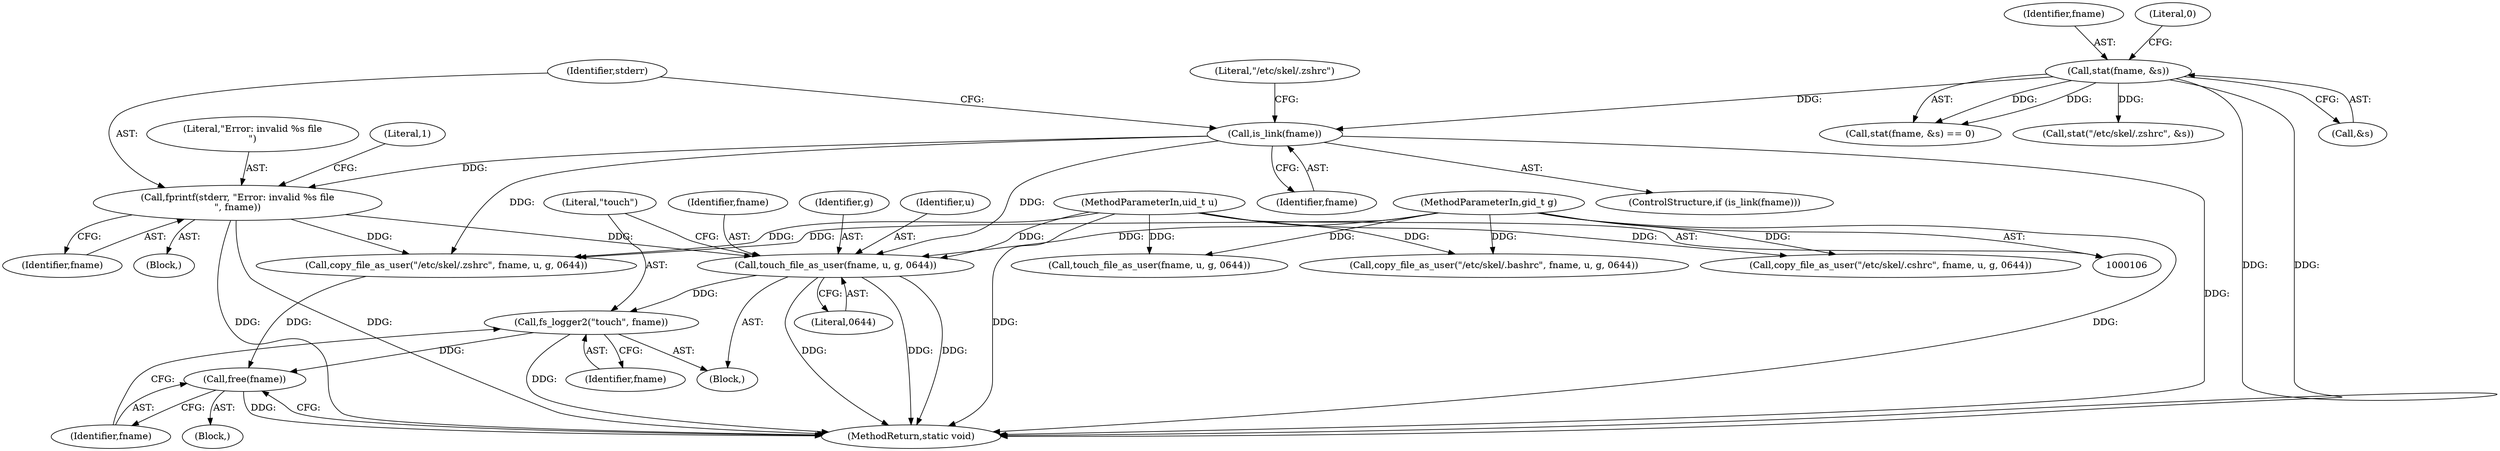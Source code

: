 digraph "0_firejail_903fd8a0789ca3cc3c21d84cd0282481515592ef_1@pointer" {
"1000163" [label="(Call,touch_file_as_user(fname, u, g, 0644))"];
"1000139" [label="(Call,fprintf(stderr, \"Error: invalid %s file\n\", fname))"];
"1000136" [label="(Call,is_link(fname))"];
"1000129" [label="(Call,stat(fname, &s))"];
"1000108" [label="(MethodParameterIn,uid_t u)"];
"1000109" [label="(MethodParameterIn,gid_t g)"];
"1000168" [label="(Call,fs_logger2(\"touch\", fname))"];
"1000171" [label="(Call,free(fname))"];
"1000153" [label="(Call,copy_file_as_user(\"/etc/skel/.zshrc\", fname, u, g, 0644))"];
"1000285" [label="(MethodReturn,static void)"];
"1000148" [label="(Literal,\"/etc/skel/.zshrc\")"];
"1000140" [label="(Identifier,stderr)"];
"1000129" [label="(Call,stat(fname, &s))"];
"1000163" [label="(Call,touch_file_as_user(fname, u, g, 0644))"];
"1000139" [label="(Call,fprintf(stderr, \"Error: invalid %s file\n\", fname))"];
"1000130" [label="(Identifier,fname)"];
"1000114" [label="(Block,)"];
"1000164" [label="(Identifier,fname)"];
"1000225" [label="(Call,touch_file_as_user(fname, u, g, 0644))"];
"1000275" [label="(Call,copy_file_as_user(\"/etc/skel/.bashrc\", fname, u, g, 0644))"];
"1000131" [label="(Call,&s)"];
"1000215" [label="(Call,copy_file_as_user(\"/etc/skel/.cshrc\", fname, u, g, 0644))"];
"1000172" [label="(Identifier,fname)"];
"1000128" [label="(Call,stat(fname, &s) == 0)"];
"1000142" [label="(Identifier,fname)"];
"1000167" [label="(Literal,0644)"];
"1000135" [label="(ControlStructure,if (is_link(fname)))"];
"1000136" [label="(Call,is_link(fname))"];
"1000170" [label="(Identifier,fname)"];
"1000137" [label="(Identifier,fname)"];
"1000171" [label="(Call,free(fname))"];
"1000169" [label="(Literal,\"touch\")"];
"1000141" [label="(Literal,\"Error: invalid %s file\n\")"];
"1000162" [label="(Block,)"];
"1000133" [label="(Literal,0)"];
"1000168" [label="(Call,fs_logger2(\"touch\", fname))"];
"1000166" [label="(Identifier,g)"];
"1000109" [label="(MethodParameterIn,gid_t g)"];
"1000138" [label="(Block,)"];
"1000108" [label="(MethodParameterIn,uid_t u)"];
"1000165" [label="(Identifier,u)"];
"1000147" [label="(Call,stat(\"/etc/skel/.zshrc\", &s))"];
"1000144" [label="(Literal,1)"];
"1000163" -> "1000162"  [label="AST: "];
"1000163" -> "1000167"  [label="CFG: "];
"1000164" -> "1000163"  [label="AST: "];
"1000165" -> "1000163"  [label="AST: "];
"1000166" -> "1000163"  [label="AST: "];
"1000167" -> "1000163"  [label="AST: "];
"1000169" -> "1000163"  [label="CFG: "];
"1000163" -> "1000285"  [label="DDG: "];
"1000163" -> "1000285"  [label="DDG: "];
"1000163" -> "1000285"  [label="DDG: "];
"1000139" -> "1000163"  [label="DDG: "];
"1000136" -> "1000163"  [label="DDG: "];
"1000108" -> "1000163"  [label="DDG: "];
"1000109" -> "1000163"  [label="DDG: "];
"1000163" -> "1000168"  [label="DDG: "];
"1000139" -> "1000138"  [label="AST: "];
"1000139" -> "1000142"  [label="CFG: "];
"1000140" -> "1000139"  [label="AST: "];
"1000141" -> "1000139"  [label="AST: "];
"1000142" -> "1000139"  [label="AST: "];
"1000144" -> "1000139"  [label="CFG: "];
"1000139" -> "1000285"  [label="DDG: "];
"1000139" -> "1000285"  [label="DDG: "];
"1000136" -> "1000139"  [label="DDG: "];
"1000139" -> "1000153"  [label="DDG: "];
"1000136" -> "1000135"  [label="AST: "];
"1000136" -> "1000137"  [label="CFG: "];
"1000137" -> "1000136"  [label="AST: "];
"1000140" -> "1000136"  [label="CFG: "];
"1000148" -> "1000136"  [label="CFG: "];
"1000136" -> "1000285"  [label="DDG: "];
"1000129" -> "1000136"  [label="DDG: "];
"1000136" -> "1000153"  [label="DDG: "];
"1000129" -> "1000128"  [label="AST: "];
"1000129" -> "1000131"  [label="CFG: "];
"1000130" -> "1000129"  [label="AST: "];
"1000131" -> "1000129"  [label="AST: "];
"1000133" -> "1000129"  [label="CFG: "];
"1000129" -> "1000285"  [label="DDG: "];
"1000129" -> "1000285"  [label="DDG: "];
"1000129" -> "1000128"  [label="DDG: "];
"1000129" -> "1000128"  [label="DDG: "];
"1000129" -> "1000147"  [label="DDG: "];
"1000108" -> "1000106"  [label="AST: "];
"1000108" -> "1000285"  [label="DDG: "];
"1000108" -> "1000153"  [label="DDG: "];
"1000108" -> "1000215"  [label="DDG: "];
"1000108" -> "1000225"  [label="DDG: "];
"1000108" -> "1000275"  [label="DDG: "];
"1000109" -> "1000106"  [label="AST: "];
"1000109" -> "1000285"  [label="DDG: "];
"1000109" -> "1000153"  [label="DDG: "];
"1000109" -> "1000215"  [label="DDG: "];
"1000109" -> "1000225"  [label="DDG: "];
"1000109" -> "1000275"  [label="DDG: "];
"1000168" -> "1000162"  [label="AST: "];
"1000168" -> "1000170"  [label="CFG: "];
"1000169" -> "1000168"  [label="AST: "];
"1000170" -> "1000168"  [label="AST: "];
"1000172" -> "1000168"  [label="CFG: "];
"1000168" -> "1000285"  [label="DDG: "];
"1000168" -> "1000171"  [label="DDG: "];
"1000171" -> "1000114"  [label="AST: "];
"1000171" -> "1000172"  [label="CFG: "];
"1000172" -> "1000171"  [label="AST: "];
"1000285" -> "1000171"  [label="CFG: "];
"1000171" -> "1000285"  [label="DDG: "];
"1000153" -> "1000171"  [label="DDG: "];
}
